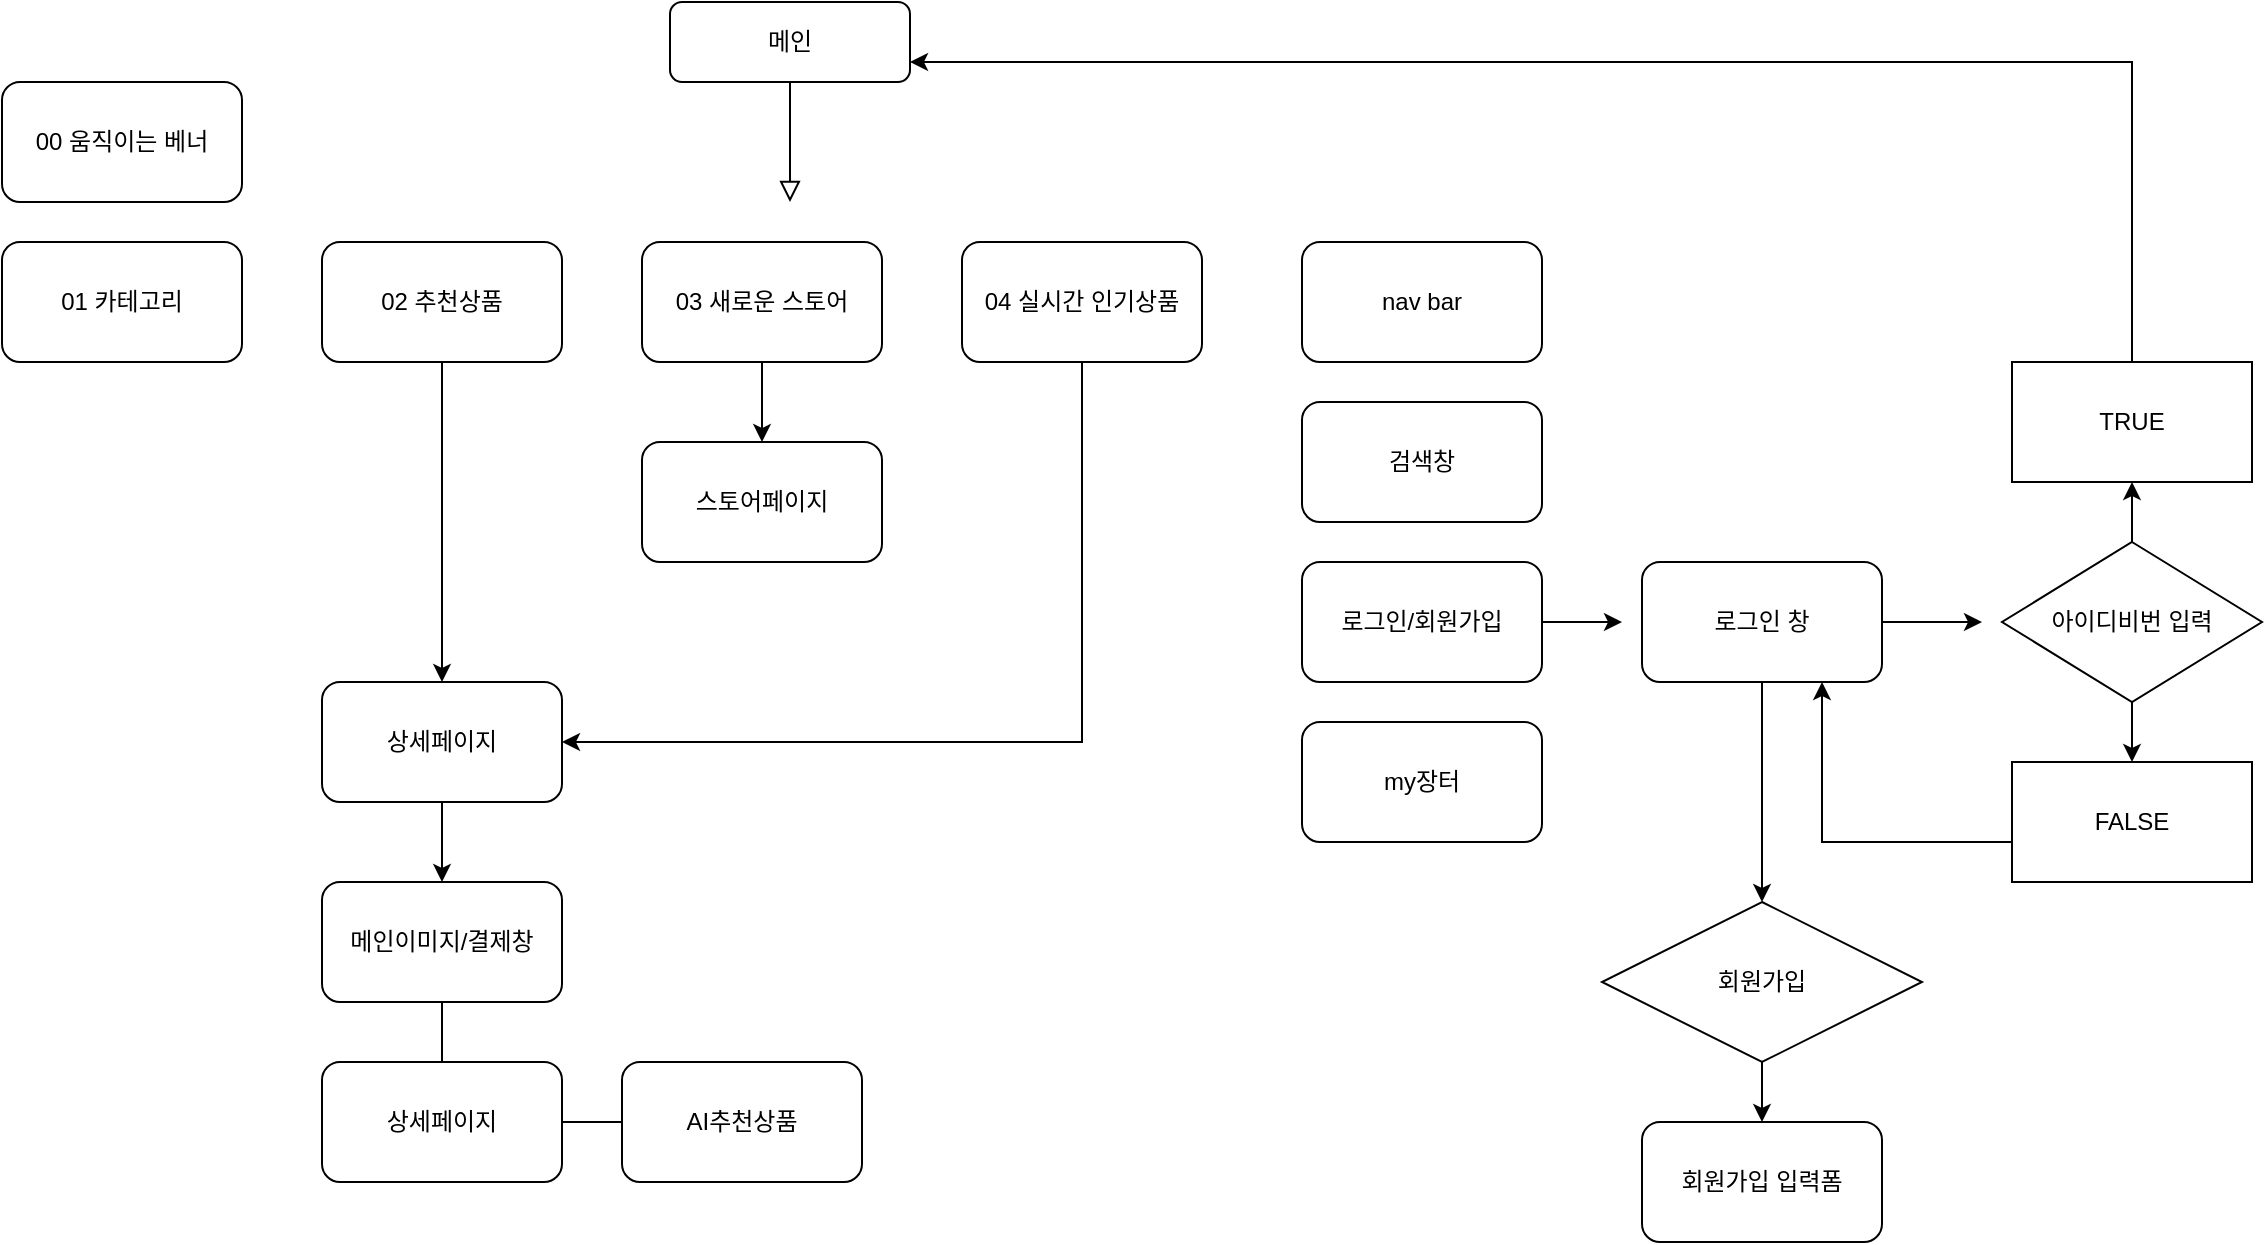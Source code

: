 <mxfile version="14.8.2" type="github">
  <diagram id="C5RBs43oDa-KdzZeNtuy" name="Page-1">
    <mxGraphModel dx="1909" dy="794" grid="1" gridSize="10" guides="1" tooltips="1" connect="1" arrows="1" fold="1" page="1" pageScale="1" pageWidth="1200" pageHeight="1600" math="0" shadow="0">
      <root>
        <mxCell id="WIyWlLk6GJQsqaUBKTNV-0" />
        <mxCell id="WIyWlLk6GJQsqaUBKTNV-1" parent="WIyWlLk6GJQsqaUBKTNV-0" />
        <mxCell id="WIyWlLk6GJQsqaUBKTNV-2" value="" style="rounded=0;html=1;jettySize=auto;orthogonalLoop=1;fontSize=11;endArrow=block;endFill=0;endSize=8;strokeWidth=1;shadow=0;labelBackgroundColor=none;edgeStyle=orthogonalEdgeStyle;" parent="WIyWlLk6GJQsqaUBKTNV-1" source="WIyWlLk6GJQsqaUBKTNV-3" edge="1">
          <mxGeometry relative="1" as="geometry">
            <mxPoint x="414" y="140" as="targetPoint" />
          </mxGeometry>
        </mxCell>
        <mxCell id="WIyWlLk6GJQsqaUBKTNV-3" value="메인" style="rounded=1;whiteSpace=wrap;html=1;fontSize=12;glass=0;strokeWidth=1;shadow=0;" parent="WIyWlLk6GJQsqaUBKTNV-1" vertex="1">
          <mxGeometry x="354" y="40" width="120" height="40" as="geometry" />
        </mxCell>
        <mxCell id="9jra-Ao3VNzyFk-96re9-0" value="01 카테고리" style="rounded=1;whiteSpace=wrap;html=1;" vertex="1" parent="WIyWlLk6GJQsqaUBKTNV-1">
          <mxGeometry x="20" y="160" width="120" height="60" as="geometry" />
        </mxCell>
        <mxCell id="9jra-Ao3VNzyFk-96re9-34" value="" style="edgeStyle=orthogonalEdgeStyle;rounded=0;orthogonalLoop=1;jettySize=auto;html=1;" edge="1" parent="WIyWlLk6GJQsqaUBKTNV-1" source="9jra-Ao3VNzyFk-96re9-2" target="9jra-Ao3VNzyFk-96re9-33">
          <mxGeometry relative="1" as="geometry" />
        </mxCell>
        <mxCell id="9jra-Ao3VNzyFk-96re9-2" value="로그인 창" style="rounded=1;whiteSpace=wrap;html=1;" vertex="1" parent="WIyWlLk6GJQsqaUBKTNV-1">
          <mxGeometry x="840" y="320" width="120" height="60" as="geometry" />
        </mxCell>
        <mxCell id="9jra-Ao3VNzyFk-96re9-44" value="" style="edgeStyle=orthogonalEdgeStyle;rounded=0;orthogonalLoop=1;jettySize=auto;html=1;" edge="1" parent="WIyWlLk6GJQsqaUBKTNV-1" source="9jra-Ao3VNzyFk-96re9-3">
          <mxGeometry relative="1" as="geometry">
            <mxPoint x="300" y="410" as="targetPoint" />
            <Array as="points">
              <mxPoint x="560" y="410" />
            </Array>
          </mxGeometry>
        </mxCell>
        <mxCell id="9jra-Ao3VNzyFk-96re9-3" value="04 실시간 인기상품" style="rounded=1;whiteSpace=wrap;html=1;" vertex="1" parent="WIyWlLk6GJQsqaUBKTNV-1">
          <mxGeometry x="500" y="160" width="120" height="60" as="geometry" />
        </mxCell>
        <mxCell id="9jra-Ao3VNzyFk-96re9-39" value="" style="edgeStyle=orthogonalEdgeStyle;rounded=0;orthogonalLoop=1;jettySize=auto;html=1;" edge="1" parent="WIyWlLk6GJQsqaUBKTNV-1" source="9jra-Ao3VNzyFk-96re9-4" target="9jra-Ao3VNzyFk-96re9-38">
          <mxGeometry relative="1" as="geometry" />
        </mxCell>
        <mxCell id="9jra-Ao3VNzyFk-96re9-4" value="03 새로운 스토어" style="rounded=1;whiteSpace=wrap;html=1;" vertex="1" parent="WIyWlLk6GJQsqaUBKTNV-1">
          <mxGeometry x="340" y="160" width="120" height="60" as="geometry" />
        </mxCell>
        <mxCell id="9jra-Ao3VNzyFk-96re9-42" value="" style="edgeStyle=orthogonalEdgeStyle;rounded=0;orthogonalLoop=1;jettySize=auto;html=1;entryX=0.5;entryY=0;entryDx=0;entryDy=0;" edge="1" parent="WIyWlLk6GJQsqaUBKTNV-1" source="9jra-Ao3VNzyFk-96re9-5" target="9jra-Ao3VNzyFk-96re9-40">
          <mxGeometry relative="1" as="geometry">
            <mxPoint x="240" y="350" as="targetPoint" />
          </mxGeometry>
        </mxCell>
        <mxCell id="9jra-Ao3VNzyFk-96re9-5" value="02 추천상품" style="rounded=1;whiteSpace=wrap;html=1;" vertex="1" parent="WIyWlLk6GJQsqaUBKTNV-1">
          <mxGeometry x="180" y="160" width="120" height="60" as="geometry" />
        </mxCell>
        <mxCell id="9jra-Ao3VNzyFk-96re9-6" value="검색창" style="rounded=1;whiteSpace=wrap;html=1;" vertex="1" parent="WIyWlLk6GJQsqaUBKTNV-1">
          <mxGeometry x="670" y="240" width="120" height="60" as="geometry" />
        </mxCell>
        <mxCell id="9jra-Ao3VNzyFk-96re9-7" value="로그인/회원가입" style="rounded=1;whiteSpace=wrap;html=1;" vertex="1" parent="WIyWlLk6GJQsqaUBKTNV-1">
          <mxGeometry x="670" y="320" width="120" height="60" as="geometry" />
        </mxCell>
        <mxCell id="9jra-Ao3VNzyFk-96re9-8" value="my장터" style="rounded=1;whiteSpace=wrap;html=1;" vertex="1" parent="WIyWlLk6GJQsqaUBKTNV-1">
          <mxGeometry x="670" y="400" width="120" height="60" as="geometry" />
        </mxCell>
        <mxCell id="9jra-Ao3VNzyFk-96re9-9" value="nav bar" style="rounded=1;whiteSpace=wrap;html=1;" vertex="1" parent="WIyWlLk6GJQsqaUBKTNV-1">
          <mxGeometry x="670" y="160" width="120" height="60" as="geometry" />
        </mxCell>
        <mxCell id="9jra-Ao3VNzyFk-96re9-15" value="" style="endArrow=classic;html=1;" edge="1" parent="WIyWlLk6GJQsqaUBKTNV-1">
          <mxGeometry width="50" height="50" relative="1" as="geometry">
            <mxPoint x="790" y="350" as="sourcePoint" />
            <mxPoint x="830" y="350" as="targetPoint" />
          </mxGeometry>
        </mxCell>
        <mxCell id="9jra-Ao3VNzyFk-96re9-17" value="" style="endArrow=classic;html=1;exitX=1;exitY=0.5;exitDx=0;exitDy=0;" edge="1" parent="WIyWlLk6GJQsqaUBKTNV-1" source="9jra-Ao3VNzyFk-96re9-2">
          <mxGeometry width="50" height="50" relative="1" as="geometry">
            <mxPoint x="960" y="400" as="sourcePoint" />
            <mxPoint x="1010" y="350" as="targetPoint" />
          </mxGeometry>
        </mxCell>
        <mxCell id="9jra-Ao3VNzyFk-96re9-29" value="" style="edgeStyle=orthogonalEdgeStyle;rounded=0;orthogonalLoop=1;jettySize=auto;html=1;" edge="1" parent="WIyWlLk6GJQsqaUBKTNV-1" source="9jra-Ao3VNzyFk-96re9-18" target="9jra-Ao3VNzyFk-96re9-27">
          <mxGeometry relative="1" as="geometry" />
        </mxCell>
        <mxCell id="9jra-Ao3VNzyFk-96re9-30" value="" style="edgeStyle=orthogonalEdgeStyle;rounded=0;orthogonalLoop=1;jettySize=auto;html=1;" edge="1" parent="WIyWlLk6GJQsqaUBKTNV-1" source="9jra-Ao3VNzyFk-96re9-18" target="9jra-Ao3VNzyFk-96re9-19">
          <mxGeometry relative="1" as="geometry" />
        </mxCell>
        <mxCell id="9jra-Ao3VNzyFk-96re9-18" value="아이디비번 입력" style="rhombus;whiteSpace=wrap;html=1;" vertex="1" parent="WIyWlLk6GJQsqaUBKTNV-1">
          <mxGeometry x="1020" y="310" width="130" height="80" as="geometry" />
        </mxCell>
        <mxCell id="9jra-Ao3VNzyFk-96re9-26" value="" style="edgeStyle=orthogonalEdgeStyle;rounded=0;orthogonalLoop=1;jettySize=auto;html=1;exitX=0;exitY=0.75;exitDx=0;exitDy=0;entryX=0.75;entryY=1;entryDx=0;entryDy=0;" edge="1" parent="WIyWlLk6GJQsqaUBKTNV-1" source="9jra-Ao3VNzyFk-96re9-27" target="9jra-Ao3VNzyFk-96re9-2">
          <mxGeometry relative="1" as="geometry">
            <mxPoint x="1030" y="580" as="sourcePoint" />
            <Array as="points">
              <mxPoint x="1085" y="465" />
              <mxPoint x="1085" y="460" />
              <mxPoint x="930" y="460" />
            </Array>
          </mxGeometry>
        </mxCell>
        <mxCell id="9jra-Ao3VNzyFk-96re9-31" style="edgeStyle=orthogonalEdgeStyle;rounded=0;orthogonalLoop=1;jettySize=auto;html=1;entryX=1;entryY=0.75;entryDx=0;entryDy=0;" edge="1" parent="WIyWlLk6GJQsqaUBKTNV-1" source="9jra-Ao3VNzyFk-96re9-19" target="WIyWlLk6GJQsqaUBKTNV-3">
          <mxGeometry relative="1" as="geometry">
            <Array as="points">
              <mxPoint x="1085" y="70" />
            </Array>
          </mxGeometry>
        </mxCell>
        <mxCell id="9jra-Ao3VNzyFk-96re9-19" value="TRUE" style="rounded=0;whiteSpace=wrap;html=1;" vertex="1" parent="WIyWlLk6GJQsqaUBKTNV-1">
          <mxGeometry x="1025" y="220" width="120" height="60" as="geometry" />
        </mxCell>
        <mxCell id="9jra-Ao3VNzyFk-96re9-27" value="FALSE" style="rounded=0;whiteSpace=wrap;html=1;" vertex="1" parent="WIyWlLk6GJQsqaUBKTNV-1">
          <mxGeometry x="1025" y="420" width="120" height="60" as="geometry" />
        </mxCell>
        <mxCell id="9jra-Ao3VNzyFk-96re9-36" value="" style="edgeStyle=orthogonalEdgeStyle;rounded=0;orthogonalLoop=1;jettySize=auto;html=1;" edge="1" parent="WIyWlLk6GJQsqaUBKTNV-1" source="9jra-Ao3VNzyFk-96re9-33" target="9jra-Ao3VNzyFk-96re9-35">
          <mxGeometry relative="1" as="geometry" />
        </mxCell>
        <mxCell id="9jra-Ao3VNzyFk-96re9-33" value="회원가입" style="rhombus;whiteSpace=wrap;html=1;" vertex="1" parent="WIyWlLk6GJQsqaUBKTNV-1">
          <mxGeometry x="820" y="490" width="160" height="80" as="geometry" />
        </mxCell>
        <mxCell id="9jra-Ao3VNzyFk-96re9-35" value="회원가입 입력폼" style="rounded=1;whiteSpace=wrap;html=1;" vertex="1" parent="WIyWlLk6GJQsqaUBKTNV-1">
          <mxGeometry x="840" y="600" width="120" height="60" as="geometry" />
        </mxCell>
        <mxCell id="9jra-Ao3VNzyFk-96re9-37" value="00 움직이는 베너" style="rounded=1;whiteSpace=wrap;html=1;" vertex="1" parent="WIyWlLk6GJQsqaUBKTNV-1">
          <mxGeometry x="20" y="80" width="120" height="60" as="geometry" />
        </mxCell>
        <mxCell id="9jra-Ao3VNzyFk-96re9-38" value="스토어페이지" style="rounded=1;whiteSpace=wrap;html=1;" vertex="1" parent="WIyWlLk6GJQsqaUBKTNV-1">
          <mxGeometry x="340" y="260" width="120" height="60" as="geometry" />
        </mxCell>
        <mxCell id="9jra-Ao3VNzyFk-96re9-48" value="" style="edgeStyle=orthogonalEdgeStyle;rounded=0;orthogonalLoop=1;jettySize=auto;html=1;" edge="1" parent="WIyWlLk6GJQsqaUBKTNV-1" source="9jra-Ao3VNzyFk-96re9-40" target="9jra-Ao3VNzyFk-96re9-45">
          <mxGeometry relative="1" as="geometry" />
        </mxCell>
        <mxCell id="9jra-Ao3VNzyFk-96re9-40" value="상세페이지" style="rounded=1;whiteSpace=wrap;html=1;" vertex="1" parent="WIyWlLk6GJQsqaUBKTNV-1">
          <mxGeometry x="180" y="380" width="120" height="60" as="geometry" />
        </mxCell>
        <mxCell id="9jra-Ao3VNzyFk-96re9-45" value="메인이미지/결제창" style="rounded=1;whiteSpace=wrap;html=1;" vertex="1" parent="WIyWlLk6GJQsqaUBKTNV-1">
          <mxGeometry x="180" y="480" width="120" height="60" as="geometry" />
        </mxCell>
        <mxCell id="9jra-Ao3VNzyFk-96re9-46" value="AI추천상품" style="rounded=1;whiteSpace=wrap;html=1;" vertex="1" parent="WIyWlLk6GJQsqaUBKTNV-1">
          <mxGeometry x="330" y="570" width="120" height="60" as="geometry" />
        </mxCell>
        <mxCell id="9jra-Ao3VNzyFk-96re9-47" value="상세페이지" style="rounded=1;whiteSpace=wrap;html=1;" vertex="1" parent="WIyWlLk6GJQsqaUBKTNV-1">
          <mxGeometry x="180" y="570" width="120" height="60" as="geometry" />
        </mxCell>
        <mxCell id="9jra-Ao3VNzyFk-96re9-49" value="" style="endArrow=none;html=1;exitX=0.5;exitY=0;exitDx=0;exitDy=0;" edge="1" parent="WIyWlLk6GJQsqaUBKTNV-1" source="9jra-Ao3VNzyFk-96re9-47">
          <mxGeometry width="50" height="50" relative="1" as="geometry">
            <mxPoint x="190" y="590" as="sourcePoint" />
            <mxPoint x="240" y="540" as="targetPoint" />
          </mxGeometry>
        </mxCell>
        <mxCell id="9jra-Ao3VNzyFk-96re9-50" value="" style="endArrow=none;html=1;exitX=1;exitY=0.5;exitDx=0;exitDy=0;entryX=0;entryY=0.5;entryDx=0;entryDy=0;" edge="1" parent="WIyWlLk6GJQsqaUBKTNV-1" source="9jra-Ao3VNzyFk-96re9-47" target="9jra-Ao3VNzyFk-96re9-46">
          <mxGeometry width="50" height="50" relative="1" as="geometry">
            <mxPoint x="700" y="530" as="sourcePoint" />
            <mxPoint x="750" y="480" as="targetPoint" />
          </mxGeometry>
        </mxCell>
      </root>
    </mxGraphModel>
  </diagram>
</mxfile>
